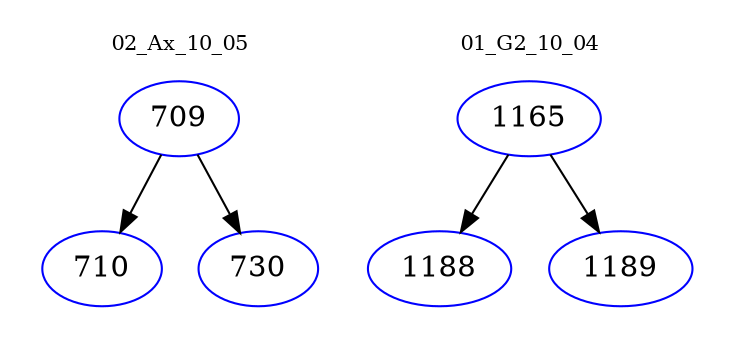 digraph{
subgraph cluster_0 {
color = white
label = "02_Ax_10_05";
fontsize=10;
T0_709 [label="709", color="blue"]
T0_709 -> T0_710 [color="black"]
T0_710 [label="710", color="blue"]
T0_709 -> T0_730 [color="black"]
T0_730 [label="730", color="blue"]
}
subgraph cluster_1 {
color = white
label = "01_G2_10_04";
fontsize=10;
T1_1165 [label="1165", color="blue"]
T1_1165 -> T1_1188 [color="black"]
T1_1188 [label="1188", color="blue"]
T1_1165 -> T1_1189 [color="black"]
T1_1189 [label="1189", color="blue"]
}
}
